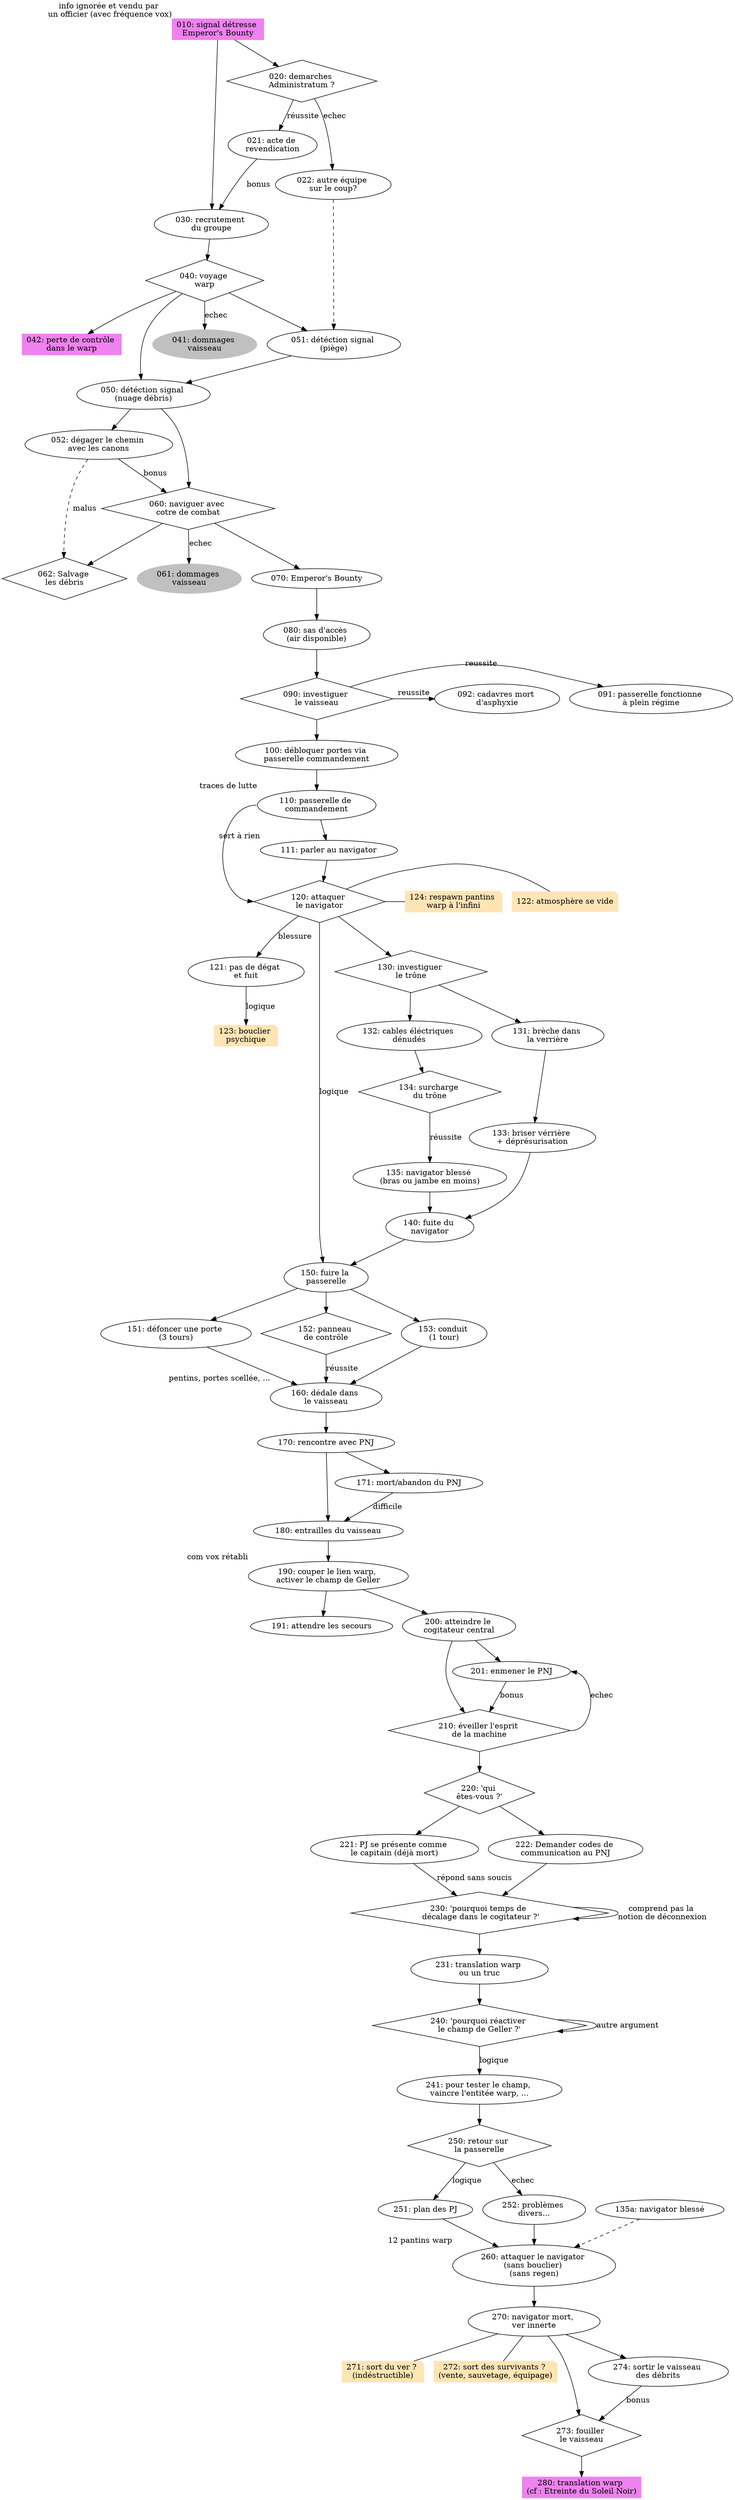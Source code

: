 # http://www.jdrp.fr/article/l-espace-pour-linceul-14294,jdr-rogue-trader-223,categorie-scenarios-23.html
# http://www.jdrp.fr/article/l-etreinte-du-soleil-noir-14302,jdr-rogue-trader-223,categorie-scenarios-23.html

digraph "" {
  010 [label="010: signal détresse \nEmperor's Bounty",
          xlabel="info ignorée et vendu par \nun officier (avec fréquence vox)",
          shape = rect
          style=filled, color=violet]
  020 [label="020: demarches \nAdministratum ?", shape=diamond]
  021 [label="021: acte de \nrevendication"]
  022 [label="022: autre équipe \nsur le coup?"]
  030 [label="030: recrutement \ndu groupe"]
  040 [label="040: voyage \nwarp", shape=diamond]
  041 [label="041: dommages \nvaisseau", style=filled, color=gray]
  042 [label="042: perte de contrôle \ndans le warp", shape=box, style=filled, color=violet]
  050 [label="050: détéction signal \n(nuage débris)"]
  051 [label="051: détéction signal \n(piège)"]
  052 [label="052: dégager le chemin \navec les canons"]
  060 [label="060: naviguer avec \ncotre de combat", shape=diamond]
  061 [label="061: dommages \nvaisseau", style=filled, color=gray]
  062 [label="062: Salvage \nles débris", shape=diamond]
  070 [label="070: Emperor's Bounty"]
  080 [label="080: sas d'accès \n(air disponible)"]
  090 [label="090: investiguer \nle vaisseau", shape=diamond]
  091 [label="091: passerelle fonctionne \nà plein régime"]
  092 [label="092: cadavres mort \nd'asphyxie"]
  100 [label="100: débloquer portes via \npasserelle commandement"]
  110 [label="110: passerelle de \ncommandement", xlabel="traces de lutte"]
  111 [label="111: parler au navigator", xlabel="sert à rien"]
  120 [label="120: attaquer \nle navigator", shape=diamond]
  122 [label="122: atmosphère se vide", shape=note, style=filled, color=moccasin]
  124 [label="124: respawn pantins \nwarp à l'infini", shape=note, style=filled, color=moccasin]
  121 [label="121: pas de dégat \net fuit"]
  123 [label="123: bouclier \npsychique", shape=note, style=filled, color=moccasin]
  130 [label="130: investiguer \nle trône", shape=diamond]
  131 [label="131: brèche dans \nla verrière"]
  132 [label="132: cables éléctriques \ndénudés"]
  133 [label="133: briser vérrière \n+ déprésurisation"]
  134 [label="134: surcharge \ndu trône", shape=diamond]
  135 [label="135: navigator blessé \n(bras ou jambe en moins)"]
  140 [label="140: fuite du \nnavigator"]
  150 [label="150: fuire la \npasserelle"]
  151 [label="151: défoncer une porte \n(3 tours)"]
  152 [label="152: panneau \nde contrôle", shape=diamond]
  153 [label="153: conduit \n(1 tour)"]
  160 [label="160: dédale dans \nle vaisseau", xlabel="pentins, portes scellée, ..."]
  170 [label="170: rencontre avec PNJ"]
  171 [label="171: mort/abandon du PNJ"]
  180 [label="180: entrailles du vaisseau"]
  190 [label="190: couper le lien warp, \nactiver le champ de Geller", xlabel="com vox rétabli"]
  191 [label="191: attendre les secours"]
  200 [label="200: atteindre le \ncogitateur central"]
  201 [label="201: enmener le PNJ"]
  210 [label="210: éveiller l'esprit \nde la machine", shape=diamond]
  220 [label="220: 'qui \nêtes-vous ?'", shape=diamond]
  221 [label="221: PJ se présente comme \nle capitain (déjà mort)"]
  222 [label="222: Demander codes de \ncommunication au PNJ"]
  230 [label="230: 'pourquoi temps de \n décalage dans le cogitateur ?'", shape=diamond]
  231 [label="231: translation warp \nou un truc"]
  240 [label="240: 'pourquoi réactiver \nle champ de Geller ?'", shape=diamond]
  241 [label="241: pour tester le champ, \nvaincre l'entitée warp, ..."]
  250 [label="250: retour sur \nla passerelle", shape=diamond]
  251 [label="251: plan des PJ"]
  252 [label="252: problèmes \ndivers..."]
  260 [label="260: attaquer le navigator \n(sans bouclier) \n(sans regen)"
       xlabel="12 pantins warp"]
  270 [label="270: navigator mort, \nver innerte"]
  271 [label="271: sort du ver ? \n(indéstructible)", shape=note, style=filled, color=moccasin]
  272 [label="272: sort des survivants ? \n(vente, sauvetage, équipage)", shape=note, style=filled, color=moccasin]
  274 [label="274: sortir le vaisseau \ndes débrits"]
  273 [label="273: fouiller \nle vaisseau", shape=diamond]
  280 [label="280: translation warp \n(cf : Etreinte du Soleil Noir)", shape=box, style=filled, color=violet]
  

  010 -> 020
  020 -> 021 [label="réussite"]
  020 -> 022 [label="echec"]
  021 -> 030 [label="bonus"]
  010 -> 030

  030 -> 040
  040 -> 041 [label="echec"]
  040 -> 042
  040 -> 050
  040 -> 051
  022 -> 051 [style=dashed]
  051 -> 050
  050 -> 060
  050 -> 052
  052 -> 060 [label="bonus"]
  060 -> 070
  060 -> 061 [label="echec"]
  060 -> 062
  052 -> 062 [label="malus", style=dashed]

  # Aborder L’Emperor’s Bounty
  070 -> 080
  080 -> 090
  090 -> 091 [label="reussite"]
  090 -> 092 [label="reussite"] {rank=same;090;091;092}
  090 -> 100
  100 -> 110
  110 -> 111 -> 120
  110:w -> 120:w

  # Combattre le navigator
  120 -> 121 [label="blessure"]
  120 -> 122 [arrowhead=none] {rank=same;120;122;124}
  121 -> 123 [label="logique"]
  120 -> 124 [arrowhead=none]
  120 -> 130
  130 -> 131
  130 -> 132
  131 -> 133
  132 -> 134
  134 -> 135 [label="réussite"]
  133 -> 140
  135 -> 140

  # Fuir La PassereLLe
  120 -> 150 [label="logique"]
  140 -> 150
  150 -> 151
  150 -> 152
  150 -> 153
  151 -> 160
  152 -> 160 [label="réussite"]
  153 -> 160
  160 -> 170
  170 -> 171
  170 -> 180
  171 -> 180 [label="difficile"]

  # Les fantômes de l’Emperor’s Bounty
  180 -> 190
  190 -> 191
  190 -> 200
  200 -> 210
  200 -> 201
  201 -> 210 [label="bonus"]
  210:e -> 201:e [label="echec"]
  210 -> 220
  220 -> 221
  220 -> 222
  221 -> 230 [label="répond sans soucis"]
  222 -> 230
  230 -> 231
  230 -> 230 [label="comprend pas la \nnotion de déconnexion"]
  231 -> 240
  240 -> 241 [label="logique"]
  240 -> 240 [label="autre argument"]

  # Affronter Le ver
  241 -> 250
  250 -> 251 [label="logique"]
  250 -> 252 [label="echec"]
  251 -> 260
  135a [label="135a: navigator blessé"]
  135a -> 260 [style=dashed]
  252 -> 260
  260 -> 270
  270 -> 271 [arrowhead=none]
  270 -> 272 [arrowhead=none]
  270 -> 274
  274 -> 273 [label="bonus"]
  270 -> 273
  273 -> 280
}
